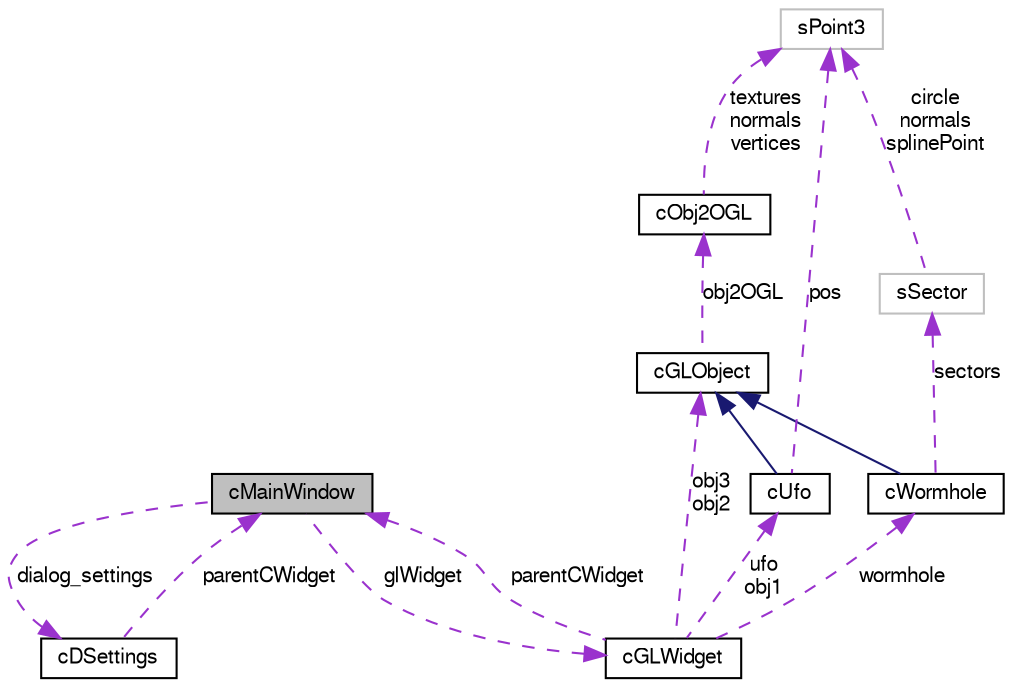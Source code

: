 digraph G
{
  edge [fontname="FreeSans",fontsize="10",labelfontname="FreeSans",labelfontsize="10"];
  node [fontname="FreeSans",fontsize="10",shape=record];
  Node1 [label="cMainWindow",height=0.2,width=0.4,color="black", fillcolor="grey75", style="filled" fontcolor="black"];
  Node2 -> Node1 [dir=back,color="darkorchid3",fontsize="10",style="dashed",label="glWidget",fontname="FreeSans"];
  Node2 [label="cGLWidget",height=0.2,width=0.4,color="black", fillcolor="white", style="filled",URL="$classc_g_l_widget.html",tooltip="OpenGL widget, heart of the application. Calculations, painting, etc."];
  Node3 -> Node2 [dir=back,color="darkorchid3",fontsize="10",style="dashed",label="obj3\nobj2",fontname="FreeSans"];
  Node3 [label="cGLObject",height=0.2,width=0.4,color="black", fillcolor="white", style="filled",URL="$classc_g_l_object.html",tooltip="Basic model for every openGL object in scene (wormhole, ufo, etc.)."];
  Node4 -> Node3 [dir=back,color="darkorchid3",fontsize="10",style="dashed",label="obj2OGL",fontname="FreeSans"];
  Node4 [label="cObj2OGL",height=0.2,width=0.4,color="black", fillcolor="white", style="filled",URL="$classc_obj2_o_g_l.html",tooltip="Obj file parser."];
  Node5 -> Node4 [dir=back,color="darkorchid3",fontsize="10",style="dashed",label="textures\nnormals\nvertices",fontname="FreeSans"];
  Node5 [label="sPoint3",height=0.2,width=0.4,color="grey75", fillcolor="white", style="filled"];
  Node6 -> Node2 [dir=back,color="darkorchid3",fontsize="10",style="dashed",label="ufo\nobj1",fontname="FreeSans"];
  Node6 [label="cUfo",height=0.2,width=0.4,color="black", fillcolor="white", style="filled",URL="$classc_ufo.html",tooltip="Unidentified Flying Object."];
  Node3 -> Node6 [dir=back,color="midnightblue",fontsize="10",style="solid",fontname="FreeSans"];
  Node5 -> Node6 [dir=back,color="darkorchid3",fontsize="10",style="dashed",label="pos",fontname="FreeSans"];
  Node1 -> Node2 [dir=back,color="darkorchid3",fontsize="10",style="dashed",label="parentCWidget",fontname="FreeSans"];
  Node7 -> Node2 [dir=back,color="darkorchid3",fontsize="10",style="dashed",label="wormhole",fontname="FreeSans"];
  Node7 [label="cWormhole",height=0.2,width=0.4,color="black", fillcolor="white", style="filled",URL="$classc_wormhole.html",tooltip="Unpredictably curved &quot;tube&quot;. Object of high importance in application."];
  Node3 -> Node7 [dir=back,color="midnightblue",fontsize="10",style="solid",fontname="FreeSans"];
  Node8 -> Node7 [dir=back,color="darkorchid3",fontsize="10",style="dashed",label="sectors",fontname="FreeSans"];
  Node8 [label="sSector",height=0.2,width=0.4,color="grey75", fillcolor="white", style="filled"];
  Node5 -> Node8 [dir=back,color="darkorchid3",fontsize="10",style="dashed",label="circle\nnormals\nsplinePoint",fontname="FreeSans"];
  Node9 -> Node1 [dir=back,color="darkorchid3",fontsize="10",style="dashed",label="dialog_settings",fontname="FreeSans"];
  Node9 [label="cDSettings",height=0.2,width=0.4,color="black", fillcolor="white", style="filled",URL="$classc_d_settings.html",tooltip="Wrapper for settings.ui, created by Qt Designer."];
  Node1 -> Node9 [dir=back,color="darkorchid3",fontsize="10",style="dashed",label="parentCWidget",fontname="FreeSans"];
}
